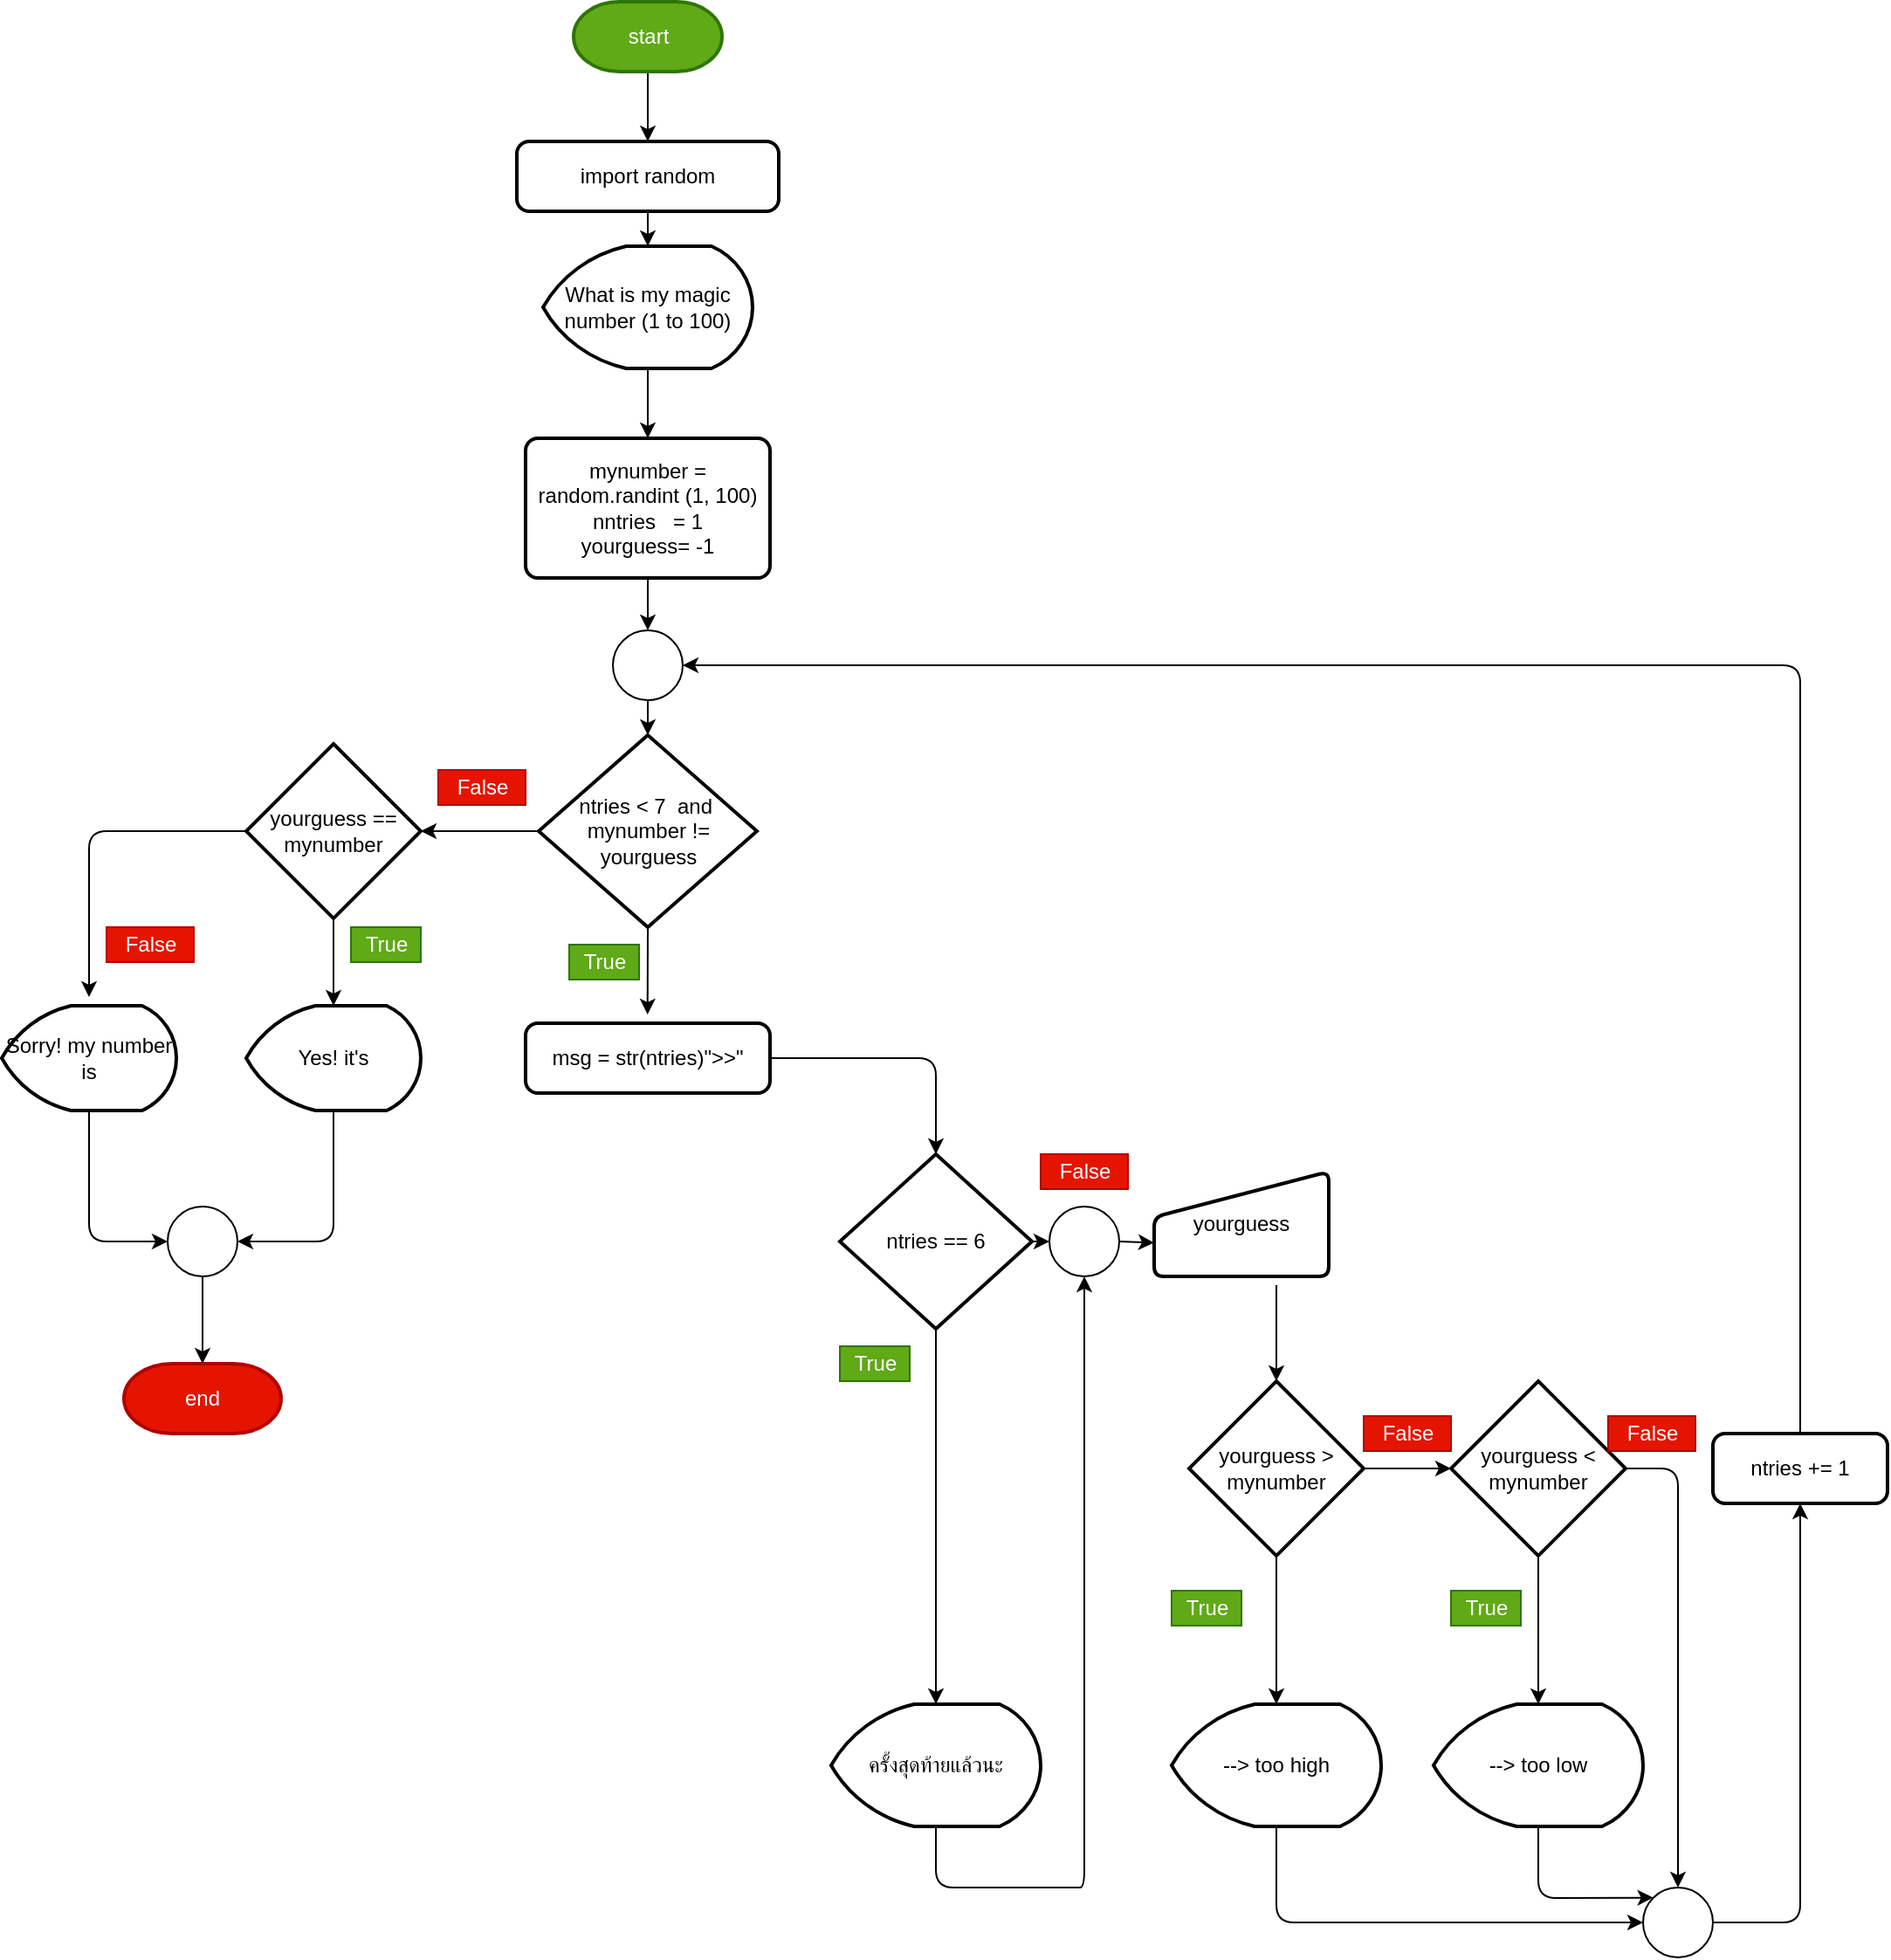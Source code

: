 <mxfile>
    <diagram id="9StmiiKsOCkRWyClFCWM" name="Page-1">
        <mxGraphModel dx="3572" dy="1580" grid="1" gridSize="10" guides="1" tooltips="1" connect="1" arrows="1" fold="1" page="1" pageScale="1" pageWidth="850" pageHeight="1100" math="0" shadow="0">
            <root>
                <mxCell id="0"/>
                <mxCell id="1" parent="0"/>
                <mxCell id="35" style="edgeStyle=none;html=1;exitX=0.5;exitY=1;exitDx=0;exitDy=0;exitPerimeter=0;entryX=0.5;entryY=0;entryDx=0;entryDy=0;" parent="1" source="3" target="6" edge="1">
                    <mxGeometry relative="1" as="geometry"/>
                </mxCell>
                <mxCell id="3" value="start" style="strokeWidth=2;html=1;shape=mxgraph.flowchart.terminator;whiteSpace=wrap;fillColor=#60a917;fontColor=#ffffff;strokeColor=#2D7600;" parent="1" vertex="1">
                    <mxGeometry x="67.5" y="70" width="85" height="40" as="geometry"/>
                </mxCell>
                <mxCell id="36" style="edgeStyle=none;html=1;exitX=0.5;exitY=1;exitDx=0;exitDy=0;entryX=0.5;entryY=0;entryDx=0;entryDy=0;entryPerimeter=0;" parent="1" source="6" target="7" edge="1">
                    <mxGeometry relative="1" as="geometry"/>
                </mxCell>
                <mxCell id="6" value="import random" style="rounded=1;whiteSpace=wrap;html=1;absoluteArcSize=1;arcSize=14;strokeWidth=2;" parent="1" vertex="1">
                    <mxGeometry x="35" y="150" width="150" height="40" as="geometry"/>
                </mxCell>
                <mxCell id="37" style="edgeStyle=none;html=1;exitX=0.5;exitY=1;exitDx=0;exitDy=0;exitPerimeter=0;entryX=0.5;entryY=0;entryDx=0;entryDy=0;" parent="1" source="7" target="8" edge="1">
                    <mxGeometry relative="1" as="geometry"/>
                </mxCell>
                <mxCell id="7" value="What is my magic number (1 to 100)" style="strokeWidth=2;html=1;shape=mxgraph.flowchart.display;whiteSpace=wrap;" parent="1" vertex="1">
                    <mxGeometry x="50" y="210" width="120" height="70" as="geometry"/>
                </mxCell>
                <mxCell id="38" style="edgeStyle=none;html=1;exitX=0.5;exitY=1;exitDx=0;exitDy=0;" parent="1" source="8" edge="1">
                    <mxGeometry relative="1" as="geometry">
                        <mxPoint x="105.412" y="390.0" as="targetPoint"/>
                    </mxGeometry>
                </mxCell>
                <mxCell id="93" style="edgeStyle=none;html=1;exitX=0.5;exitY=1;exitDx=0;exitDy=0;entryX=0.5;entryY=0;entryDx=0;entryDy=0;entryPerimeter=0;" parent="1" source="8" target="74" edge="1">
                    <mxGeometry relative="1" as="geometry"/>
                </mxCell>
                <mxCell id="8" value="mynumber = random.randint (1, 100)&lt;br&gt;nntries&amp;nbsp; &amp;nbsp;= 1&lt;br&gt;yourguess= -1" style="rounded=1;whiteSpace=wrap;html=1;absoluteArcSize=1;arcSize=14;strokeWidth=2;" parent="1" vertex="1">
                    <mxGeometry x="40" y="320" width="140" height="80" as="geometry"/>
                </mxCell>
                <mxCell id="22" style="edgeStyle=none;html=1;exitX=0.5;exitY=1;exitDx=0;exitDy=0;exitPerimeter=0;" parent="1" source="11" edge="1">
                    <mxGeometry relative="1" as="geometry">
                        <mxPoint x="109.857" y="650" as="targetPoint"/>
                    </mxGeometry>
                </mxCell>
                <mxCell id="78" style="edgeStyle=none;html=1;exitX=0;exitY=0.5;exitDx=0;exitDy=0;exitPerimeter=0;entryX=1;entryY=0.5;entryDx=0;entryDy=0;entryPerimeter=0;" parent="1" source="11" target="77" edge="1">
                    <mxGeometry relative="1" as="geometry"/>
                </mxCell>
                <mxCell id="11" value="ntries &lt; 7  and  mynumber != yourguess" style="strokeWidth=2;html=1;shape=mxgraph.flowchart.decision;whiteSpace=wrap;" parent="1" vertex="1">
                    <mxGeometry x="47.5" y="490" width="125" height="110" as="geometry"/>
                </mxCell>
                <mxCell id="71" style="edgeStyle=none;html=1;exitX=1;exitY=0.5;exitDx=0;exitDy=0;entryX=0.5;entryY=0;entryDx=0;entryDy=0;entryPerimeter=0;" parent="1" source="12" target="26" edge="1">
                    <mxGeometry relative="1" as="geometry">
                        <mxPoint x="255" y="675" as="targetPoint"/>
                        <Array as="points">
                            <mxPoint x="275" y="675"/>
                        </Array>
                    </mxGeometry>
                </mxCell>
                <mxCell id="12" value="msg = str(ntries)&quot;&amp;gt;&amp;gt;&quot;" style="rounded=1;whiteSpace=wrap;html=1;absoluteArcSize=1;arcSize=14;strokeWidth=2;" parent="1" vertex="1">
                    <mxGeometry x="40" y="655" width="140" height="40" as="geometry"/>
                </mxCell>
                <mxCell id="19" value="False" style="text;html=1;align=center;verticalAlign=middle;resizable=0;points=[];autosize=1;strokeColor=#B20000;fillColor=#e51400;fontColor=#ffffff;" parent="1" vertex="1">
                    <mxGeometry x="-10" y="510" width="50" height="20" as="geometry"/>
                </mxCell>
                <mxCell id="20" value="True" style="text;html=1;align=center;verticalAlign=middle;resizable=0;points=[];autosize=1;strokeColor=#2D7600;fillColor=#60a917;fontColor=#ffffff;" parent="1" vertex="1">
                    <mxGeometry x="220" y="840" width="40" height="20" as="geometry"/>
                </mxCell>
                <mxCell id="101" style="edgeStyle=none;html=1;exitX=0.5;exitY=1;exitDx=0;exitDy=0;exitPerimeter=0;entryX=0.5;entryY=1;entryDx=0;entryDy=0;entryPerimeter=0;" edge="1" parent="1" source="23" target="102">
                    <mxGeometry relative="1" as="geometry">
                        <mxPoint x="274.923" y="1180" as="targetPoint"/>
                        <Array as="points">
                            <mxPoint x="275" y="1150"/>
                            <mxPoint x="350" y="1150"/>
                            <mxPoint x="360" y="1150"/>
                        </Array>
                    </mxGeometry>
                </mxCell>
                <mxCell id="23" value="ครั้งสุดท้ายแล้วนะ" style="strokeWidth=2;html=1;shape=mxgraph.flowchart.display;whiteSpace=wrap;" parent="1" vertex="1">
                    <mxGeometry x="215" y="1045" width="120" height="70" as="geometry"/>
                </mxCell>
                <mxCell id="29" style="edgeStyle=none;html=1;entryX=0.5;entryY=0;entryDx=0;entryDy=0;entryPerimeter=0;" parent="1" source="26" target="23" edge="1">
                    <mxGeometry relative="1" as="geometry"/>
                </mxCell>
                <mxCell id="103" style="edgeStyle=none;html=1;exitX=1;exitY=0.5;exitDx=0;exitDy=0;exitPerimeter=0;entryX=0;entryY=0.5;entryDx=0;entryDy=0;entryPerimeter=0;" edge="1" parent="1" source="26" target="102">
                    <mxGeometry relative="1" as="geometry"/>
                </mxCell>
                <mxCell id="26" value="ntries == 6" style="strokeWidth=2;html=1;shape=mxgraph.flowchart.decision;whiteSpace=wrap;" parent="1" vertex="1">
                    <mxGeometry x="220" y="730" width="110" height="100" as="geometry"/>
                </mxCell>
                <mxCell id="30" value="True" style="text;html=1;align=center;verticalAlign=middle;resizable=0;points=[];autosize=1;strokeColor=#2D7600;fillColor=#60a917;fontColor=#ffffff;" parent="1" vertex="1">
                    <mxGeometry x="65" y="610" width="40" height="20" as="geometry"/>
                </mxCell>
                <mxCell id="50" style="edgeStyle=none;html=1;exitX=0.5;exitY=1;exitDx=0;exitDy=0;entryX=0.5;entryY=0;entryDx=0;entryDy=0;entryPerimeter=0;" parent="1" target="48" edge="1">
                    <mxGeometry relative="1" as="geometry">
                        <mxPoint x="470" y="805" as="sourcePoint"/>
                    </mxGeometry>
                </mxCell>
                <mxCell id="43" value="False" style="text;html=1;align=center;verticalAlign=middle;resizable=0;points=[];autosize=1;strokeColor=#B20000;fillColor=#e51400;fontColor=#ffffff;" parent="1" vertex="1">
                    <mxGeometry x="335" y="730" width="50" height="20" as="geometry"/>
                </mxCell>
                <mxCell id="44" value="end" style="strokeWidth=2;html=1;shape=mxgraph.flowchart.terminator;whiteSpace=wrap;fillColor=#e51400;fontColor=#ffffff;strokeColor=#B20000;" parent="1" vertex="1">
                    <mxGeometry x="-190" y="850" width="90" height="40" as="geometry"/>
                </mxCell>
                <mxCell id="45" style="edgeStyle=none;html=1;exitX=0.5;exitY=1;exitDx=0;exitDy=0;exitPerimeter=0;entryX=0.5;entryY=0;entryDx=0;entryDy=0;entryPerimeter=0;" parent="1" source="46" target="44" edge="1">
                    <mxGeometry relative="1" as="geometry"/>
                </mxCell>
                <mxCell id="46" value="" style="verticalLabelPosition=bottom;verticalAlign=top;html=1;shape=mxgraph.flowchart.on-page_reference;" parent="1" vertex="1">
                    <mxGeometry x="-165" y="760" width="40" height="40" as="geometry"/>
                </mxCell>
                <mxCell id="53" style="edgeStyle=none;html=1;exitX=0.5;exitY=1;exitDx=0;exitDy=0;exitPerimeter=0;entryX=0.5;entryY=0;entryDx=0;entryDy=0;entryPerimeter=0;" parent="1" source="48" target="52" edge="1">
                    <mxGeometry relative="1" as="geometry"/>
                </mxCell>
                <mxCell id="57" style="edgeStyle=none;html=1;exitX=1;exitY=0.5;exitDx=0;exitDy=0;exitPerimeter=0;entryX=0;entryY=0.5;entryDx=0;entryDy=0;entryPerimeter=0;" parent="1" source="48" target="56" edge="1">
                    <mxGeometry relative="1" as="geometry"/>
                </mxCell>
                <mxCell id="48" value="yourguess &gt; mynumber" style="strokeWidth=2;html=1;shape=mxgraph.flowchart.decision;whiteSpace=wrap;" parent="1" vertex="1">
                    <mxGeometry x="420" y="860" width="100" height="100" as="geometry"/>
                </mxCell>
                <mxCell id="51" value="yourguess" style="html=1;strokeWidth=2;shape=manualInput;whiteSpace=wrap;rounded=1;size=26;arcSize=11;" parent="1" vertex="1">
                    <mxGeometry x="400" y="740" width="100" height="60" as="geometry"/>
                </mxCell>
                <mxCell id="106" style="edgeStyle=none;html=1;exitX=0.5;exitY=1;exitDx=0;exitDy=0;exitPerimeter=0;entryX=0;entryY=0.5;entryDx=0;entryDy=0;entryPerimeter=0;" edge="1" parent="1" source="52" target="88">
                    <mxGeometry relative="1" as="geometry">
                        <Array as="points">
                            <mxPoint x="470" y="1170"/>
                        </Array>
                    </mxGeometry>
                </mxCell>
                <mxCell id="52" value="--&gt; too high" style="strokeWidth=2;html=1;shape=mxgraph.flowchart.display;whiteSpace=wrap;" parent="1" vertex="1">
                    <mxGeometry x="410" y="1045" width="120" height="70" as="geometry"/>
                </mxCell>
                <mxCell id="54" value="True" style="text;html=1;align=center;verticalAlign=middle;resizable=0;points=[];autosize=1;strokeColor=#2D7600;fillColor=#60a917;fontColor=#ffffff;" parent="1" vertex="1">
                    <mxGeometry x="410" y="980" width="40" height="20" as="geometry"/>
                </mxCell>
                <mxCell id="61" style="edgeStyle=none;html=1;exitX=0.5;exitY=1;exitDx=0;exitDy=0;exitPerimeter=0;entryX=0.5;entryY=0;entryDx=0;entryDy=0;entryPerimeter=0;" parent="1" source="56" target="59" edge="1">
                    <mxGeometry relative="1" as="geometry"/>
                </mxCell>
                <mxCell id="107" style="edgeStyle=none;html=1;exitX=1;exitY=0.5;exitDx=0;exitDy=0;exitPerimeter=0;entryX=0.5;entryY=0;entryDx=0;entryDy=0;entryPerimeter=0;" edge="1" parent="1" source="56" target="88">
                    <mxGeometry relative="1" as="geometry">
                        <Array as="points">
                            <mxPoint x="700" y="910"/>
                        </Array>
                    </mxGeometry>
                </mxCell>
                <mxCell id="56" value="yourguess &lt; mynumber" style="strokeWidth=2;html=1;shape=mxgraph.flowchart.decision;whiteSpace=wrap;" parent="1" vertex="1">
                    <mxGeometry x="570" y="860" width="100" height="100" as="geometry"/>
                </mxCell>
                <mxCell id="58" value="False" style="text;html=1;align=center;verticalAlign=middle;resizable=0;points=[];autosize=1;strokeColor=#B20000;fillColor=#e51400;fontColor=#ffffff;" parent="1" vertex="1">
                    <mxGeometry x="520" y="880" width="50" height="20" as="geometry"/>
                </mxCell>
                <mxCell id="108" style="edgeStyle=none;html=1;exitX=0.5;exitY=1;exitDx=0;exitDy=0;exitPerimeter=0;entryX=0.145;entryY=0.145;entryDx=0;entryDy=0;entryPerimeter=0;" edge="1" parent="1" source="59" target="88">
                    <mxGeometry relative="1" as="geometry">
                        <Array as="points">
                            <mxPoint x="620" y="1156"/>
                        </Array>
                    </mxGeometry>
                </mxCell>
                <mxCell id="59" value="--&gt; too low" style="strokeWidth=2;html=1;shape=mxgraph.flowchart.display;whiteSpace=wrap;" parent="1" vertex="1">
                    <mxGeometry x="560" y="1045" width="120" height="70" as="geometry"/>
                </mxCell>
                <mxCell id="62" value="True" style="text;html=1;align=center;verticalAlign=middle;resizable=0;points=[];autosize=1;strokeColor=#2D7600;fillColor=#60a917;fontColor=#ffffff;" parent="1" vertex="1">
                    <mxGeometry x="570" y="980" width="40" height="20" as="geometry"/>
                </mxCell>
                <mxCell id="73" style="edgeStyle=none;html=1;exitX=0.5;exitY=0;exitDx=0;exitDy=0;entryX=1;entryY=0.5;entryDx=0;entryDy=0;entryPerimeter=0;" parent="1" source="66" target="74" edge="1">
                    <mxGeometry relative="1" as="geometry">
                        <mxPoint x="180" y="450" as="targetPoint"/>
                        <Array as="points">
                            <mxPoint x="770" y="675"/>
                            <mxPoint x="770" y="450"/>
                        </Array>
                    </mxGeometry>
                </mxCell>
                <mxCell id="66" value="ntries += 1" style="rounded=1;whiteSpace=wrap;html=1;absoluteArcSize=1;arcSize=14;strokeWidth=2;" parent="1" vertex="1">
                    <mxGeometry x="720" y="890" width="100" height="40" as="geometry"/>
                </mxCell>
                <mxCell id="68" value="False" style="text;html=1;align=center;verticalAlign=middle;resizable=0;points=[];autosize=1;strokeColor=#B20000;fillColor=#e51400;fontColor=#ffffff;" parent="1" vertex="1">
                    <mxGeometry x="660" y="880" width="50" height="20" as="geometry"/>
                </mxCell>
                <mxCell id="75" style="edgeStyle=none;html=1;exitX=0.5;exitY=1;exitDx=0;exitDy=0;exitPerimeter=0;entryX=0.5;entryY=0;entryDx=0;entryDy=0;entryPerimeter=0;" parent="1" source="74" target="11" edge="1">
                    <mxGeometry relative="1" as="geometry"/>
                </mxCell>
                <mxCell id="74" value="" style="verticalLabelPosition=bottom;verticalAlign=top;html=1;shape=mxgraph.flowchart.on-page_reference;" parent="1" vertex="1">
                    <mxGeometry x="90" y="430" width="40" height="40" as="geometry"/>
                </mxCell>
                <mxCell id="80" style="edgeStyle=none;html=1;exitX=0.5;exitY=1;exitDx=0;exitDy=0;exitPerimeter=0;entryX=0.5;entryY=0;entryDx=0;entryDy=0;entryPerimeter=0;" parent="1" source="77" target="79" edge="1">
                    <mxGeometry relative="1" as="geometry"/>
                </mxCell>
                <mxCell id="84" style="edgeStyle=none;html=1;exitX=0;exitY=0.5;exitDx=0;exitDy=0;exitPerimeter=0;" parent="1" source="77" edge="1">
                    <mxGeometry relative="1" as="geometry">
                        <mxPoint x="-210" y="640" as="targetPoint"/>
                        <Array as="points">
                            <mxPoint x="-210" y="545"/>
                        </Array>
                    </mxGeometry>
                </mxCell>
                <mxCell id="77" value="yourguess == mynumber" style="strokeWidth=2;html=1;shape=mxgraph.flowchart.decision;whiteSpace=wrap;" parent="1" vertex="1">
                    <mxGeometry x="-120" y="495" width="100" height="100" as="geometry"/>
                </mxCell>
                <mxCell id="99" style="edgeStyle=none;html=1;exitX=0.5;exitY=1;exitDx=0;exitDy=0;exitPerimeter=0;entryX=1;entryY=0.5;entryDx=0;entryDy=0;entryPerimeter=0;" parent="1" source="79" target="46" edge="1">
                    <mxGeometry relative="1" as="geometry">
                        <Array as="points">
                            <mxPoint x="-70" y="780"/>
                        </Array>
                    </mxGeometry>
                </mxCell>
                <mxCell id="79" value="Yes! it's" style="strokeWidth=2;html=1;shape=mxgraph.flowchart.display;whiteSpace=wrap;" parent="1" vertex="1">
                    <mxGeometry x="-120" y="645" width="100" height="60" as="geometry"/>
                </mxCell>
                <mxCell id="82" value="True" style="text;html=1;align=center;verticalAlign=middle;resizable=0;points=[];autosize=1;strokeColor=#2D7600;fillColor=#60a917;fontColor=#ffffff;" parent="1" vertex="1">
                    <mxGeometry x="-60" y="600" width="40" height="20" as="geometry"/>
                </mxCell>
                <mxCell id="83" value="False" style="text;html=1;align=center;verticalAlign=middle;resizable=0;points=[];autosize=1;strokeColor=#B20000;fillColor=#e51400;fontColor=#ffffff;" parent="1" vertex="1">
                    <mxGeometry x="-200" y="600" width="50" height="20" as="geometry"/>
                </mxCell>
                <mxCell id="98" style="edgeStyle=none;html=1;exitX=0.5;exitY=1;exitDx=0;exitDy=0;exitPerimeter=0;entryX=0;entryY=0.5;entryDx=0;entryDy=0;entryPerimeter=0;" parent="1" source="85" target="46" edge="1">
                    <mxGeometry relative="1" as="geometry">
                        <Array as="points">
                            <mxPoint x="-210" y="780"/>
                        </Array>
                    </mxGeometry>
                </mxCell>
                <mxCell id="85" value="Sorry! my number is" style="strokeWidth=2;html=1;shape=mxgraph.flowchart.display;whiteSpace=wrap;" parent="1" vertex="1">
                    <mxGeometry x="-260" y="645" width="100" height="60" as="geometry"/>
                </mxCell>
                <mxCell id="109" style="edgeStyle=none;html=1;exitX=1;exitY=0.5;exitDx=0;exitDy=0;exitPerimeter=0;entryX=0.5;entryY=1;entryDx=0;entryDy=0;" edge="1" parent="1" source="88" target="66">
                    <mxGeometry relative="1" as="geometry">
                        <Array as="points">
                            <mxPoint x="770" y="1170"/>
                        </Array>
                    </mxGeometry>
                </mxCell>
                <mxCell id="88" value="" style="verticalLabelPosition=bottom;verticalAlign=top;html=1;shape=mxgraph.flowchart.on-page_reference;" parent="1" vertex="1">
                    <mxGeometry x="680" y="1150" width="40" height="40" as="geometry"/>
                </mxCell>
                <mxCell id="104" style="edgeStyle=none;html=1;exitX=1;exitY=0.5;exitDx=0;exitDy=0;exitPerimeter=0;entryX=0;entryY=0.679;entryDx=0;entryDy=0;entryPerimeter=0;" edge="1" parent="1" source="102" target="51">
                    <mxGeometry relative="1" as="geometry"/>
                </mxCell>
                <mxCell id="102" value="" style="verticalLabelPosition=bottom;verticalAlign=top;html=1;shape=mxgraph.flowchart.on-page_reference;" vertex="1" parent="1">
                    <mxGeometry x="340" y="760" width="40" height="40" as="geometry"/>
                </mxCell>
            </root>
        </mxGraphModel>
    </diagram>
</mxfile>